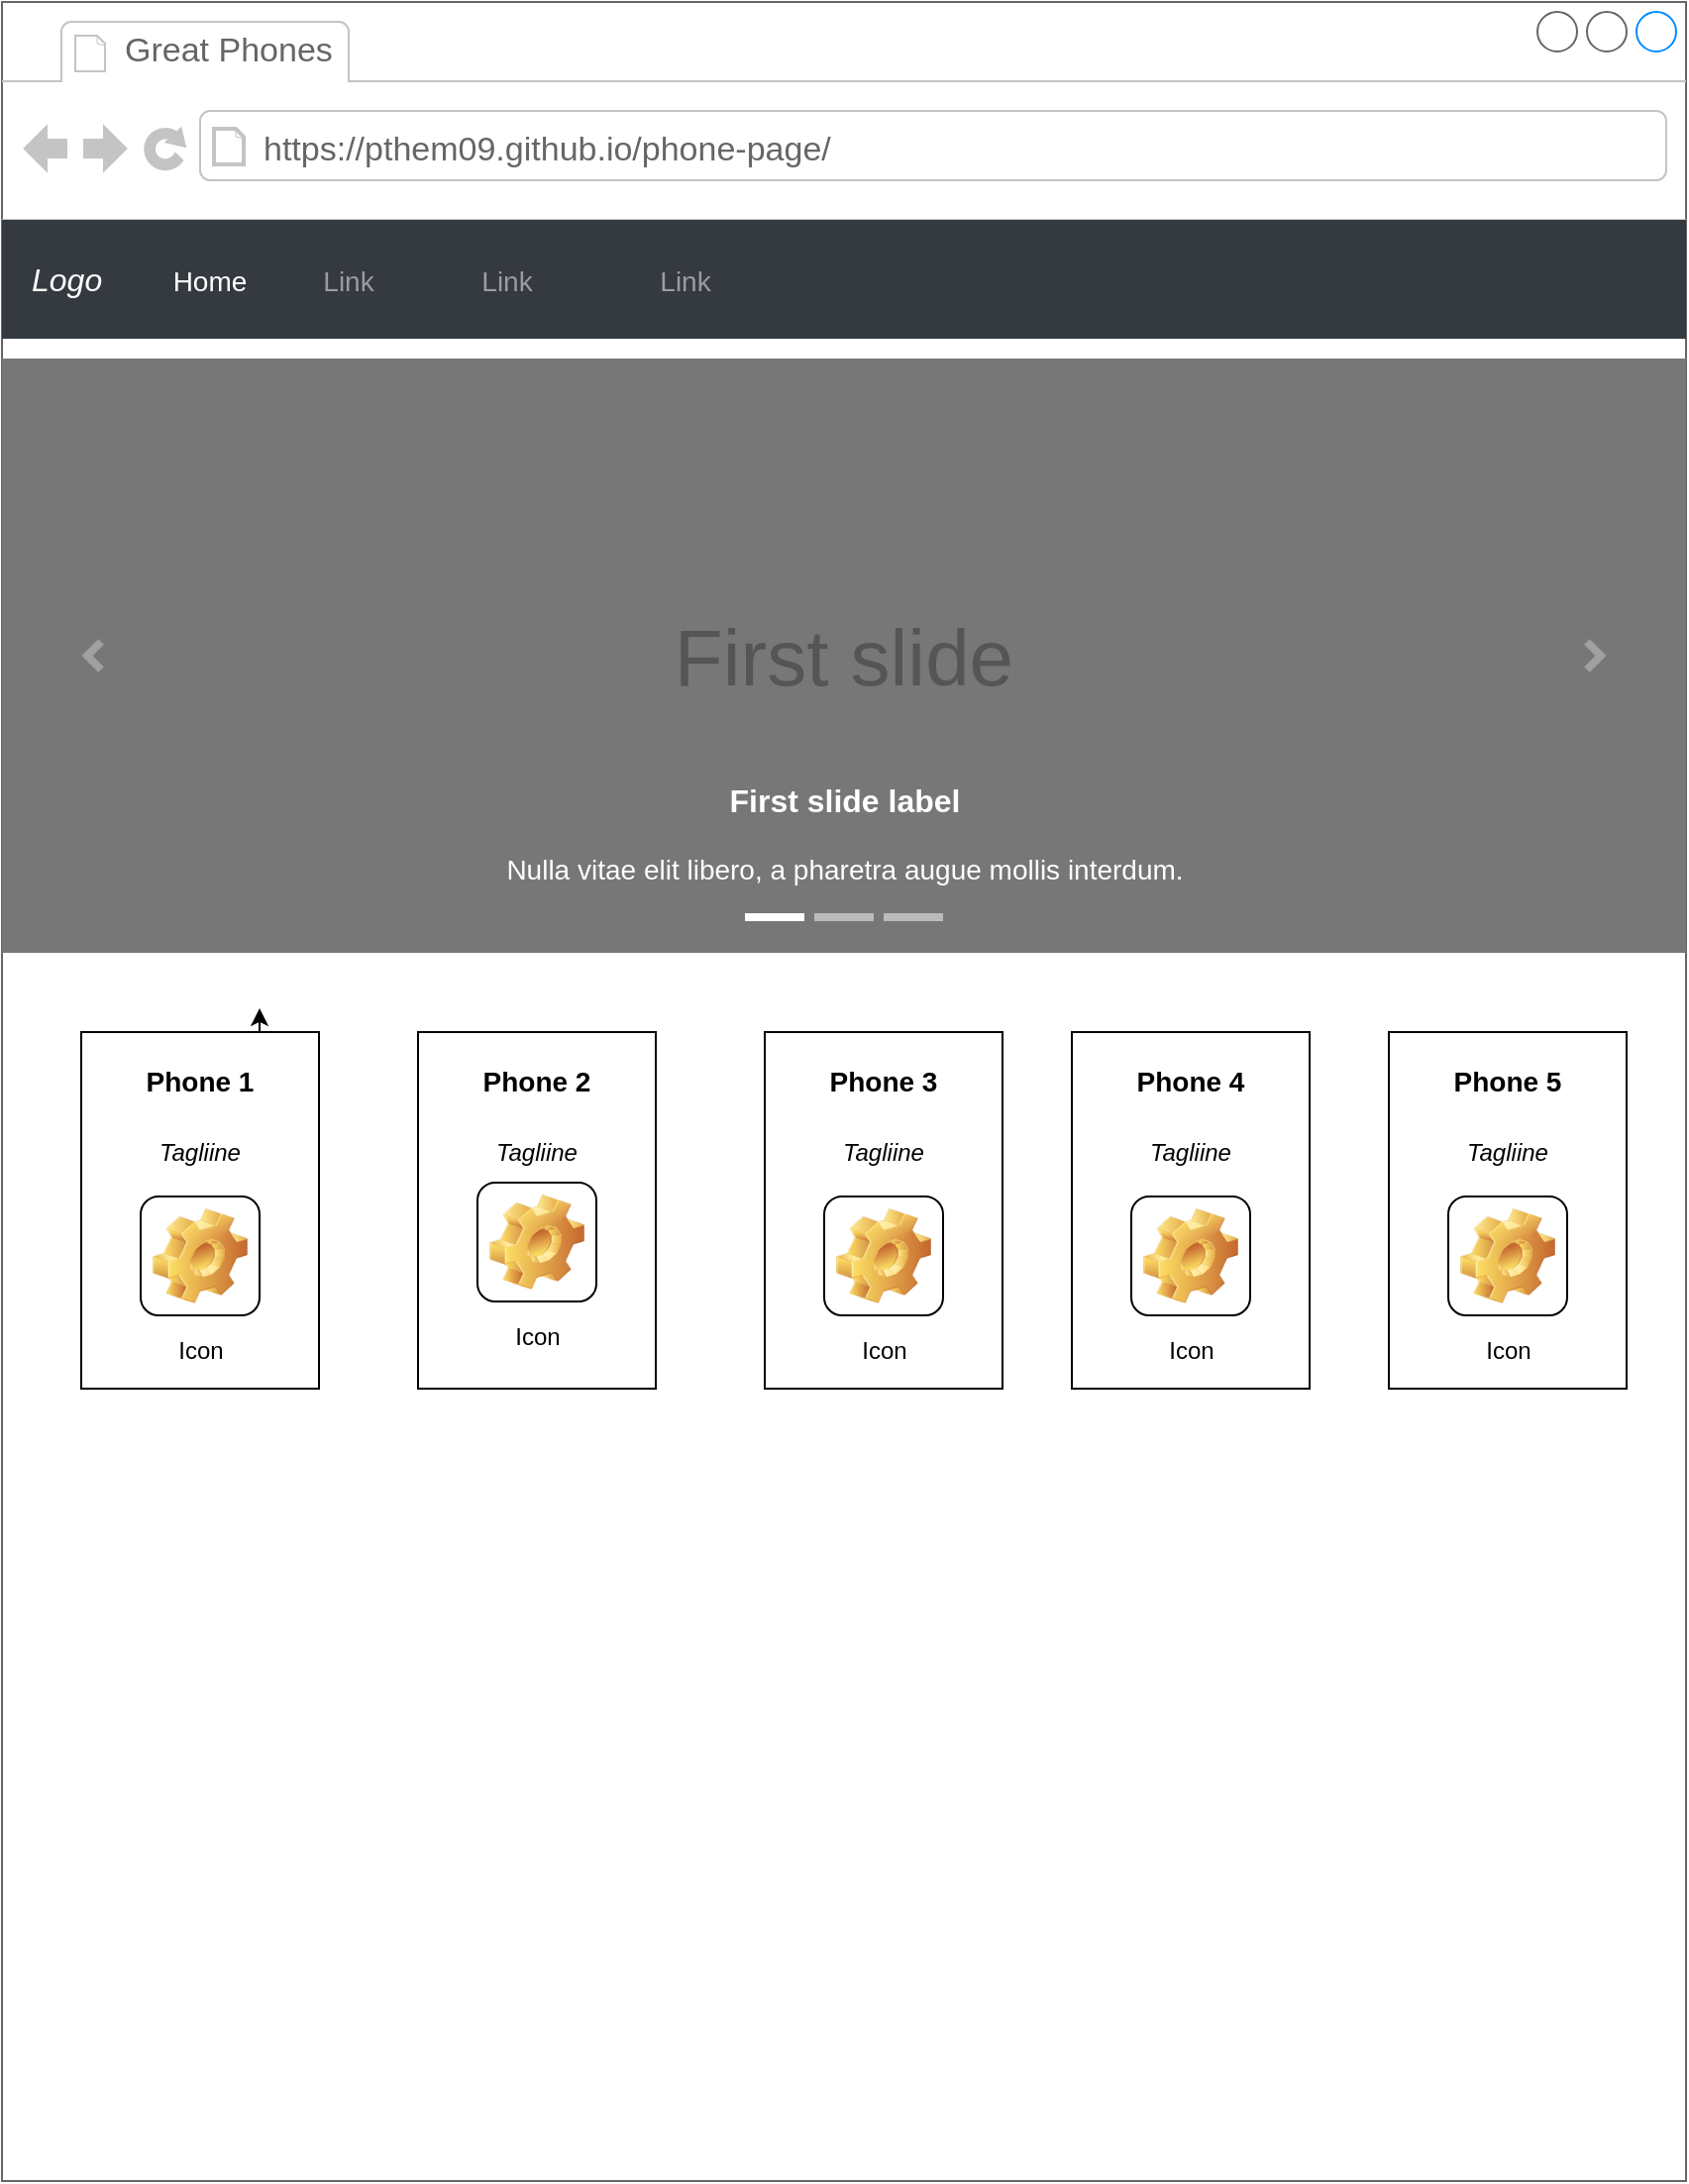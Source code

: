 <mxfile version="24.1.0" type="github">
  <diagram name="Page-1" id="dX_awtCxjfuAfy3DdkAb">
    <mxGraphModel dx="2229" dy="1864" grid="1" gridSize="10" guides="1" tooltips="1" connect="1" arrows="1" fold="1" page="1" pageScale="1" pageWidth="850" pageHeight="1100" math="0" shadow="0">
      <root>
        <mxCell id="0" />
        <mxCell id="1" parent="0" />
        <mxCell id="LIomclLp-HoN8wm7b3Z_-1" value="" style="strokeWidth=1;shadow=0;dashed=0;align=center;html=1;shape=mxgraph.mockup.containers.browserWindow;rSize=0;strokeColor=#666666;strokeColor2=#008cff;strokeColor3=#c4c4c4;mainText=,;recursiveResize=0;" vertex="1" parent="1">
          <mxGeometry x="-20" y="-65" width="850" height="1100" as="geometry" />
        </mxCell>
        <mxCell id="LIomclLp-HoN8wm7b3Z_-2" value="Great Phones" style="strokeWidth=1;shadow=0;dashed=0;align=center;html=1;shape=mxgraph.mockup.containers.anchor;fontSize=17;fontColor=#666666;align=left;whiteSpace=wrap;" vertex="1" parent="LIomclLp-HoN8wm7b3Z_-1">
          <mxGeometry x="60" y="12" width="110" height="26" as="geometry" />
        </mxCell>
        <mxCell id="LIomclLp-HoN8wm7b3Z_-3" value="https://pthem09.github.io/phone-page/" style="strokeWidth=1;shadow=0;dashed=0;align=center;html=1;shape=mxgraph.mockup.containers.anchor;rSize=0;fontSize=17;fontColor=#666666;align=left;" vertex="1" parent="LIomclLp-HoN8wm7b3Z_-1">
          <mxGeometry x="130" y="60" width="310" height="30" as="geometry" />
        </mxCell>
        <mxCell id="LIomclLp-HoN8wm7b3Z_-4" value="&lt;i&gt;Logo&lt;/i&gt;" style="html=1;shadow=0;dashed=0;fillColor=#343A40;strokeColor=none;fontSize=16;fontColor=#ffffff;align=left;spacing=15;" vertex="1" parent="LIomclLp-HoN8wm7b3Z_-1">
          <mxGeometry y="110" width="850" height="60" as="geometry" />
        </mxCell>
        <mxCell id="LIomclLp-HoN8wm7b3Z_-5" value="Home" style="fillColor=none;strokeColor=none;fontSize=14;fontColor=#ffffff;align=center;" vertex="1" parent="LIomclLp-HoN8wm7b3Z_-4">
          <mxGeometry width="70" height="40" relative="1" as="geometry">
            <mxPoint x="70" y="10" as="offset" />
          </mxGeometry>
        </mxCell>
        <mxCell id="LIomclLp-HoN8wm7b3Z_-6" value="Link" style="fillColor=none;strokeColor=none;fontSize=14;fontColor=#9A9DA0;align=center;" vertex="1" parent="LIomclLp-HoN8wm7b3Z_-4">
          <mxGeometry width="70" height="40" relative="1" as="geometry">
            <mxPoint x="140" y="10" as="offset" />
          </mxGeometry>
        </mxCell>
        <mxCell id="LIomclLp-HoN8wm7b3Z_-14" value="Link" style="fillColor=none;strokeColor=none;fontSize=14;fontColor=#9A9DA0;align=center;" vertex="1" parent="LIomclLp-HoN8wm7b3Z_-4">
          <mxGeometry x="220" y="10" width="70" height="40" as="geometry" />
        </mxCell>
        <mxCell id="LIomclLp-HoN8wm7b3Z_-15" value="Link" style="fillColor=none;strokeColor=none;fontSize=14;fontColor=#9A9DA0;align=center;" vertex="1" parent="LIomclLp-HoN8wm7b3Z_-4">
          <mxGeometry x="310" y="10" width="70" height="40" as="geometry" />
        </mxCell>
        <mxCell id="LIomclLp-HoN8wm7b3Z_-25" value="First slide" style="html=1;shadow=0;dashed=0;strokeColor=none;strokeWidth=1;fillColor=#777777;fontColor=#555555;whiteSpace=wrap;align=center;verticalAlign=middle;fontStyle=0;fontSize=40;" vertex="1" parent="LIomclLp-HoN8wm7b3Z_-1">
          <mxGeometry y="180" width="850" height="300" as="geometry" />
        </mxCell>
        <mxCell id="LIomclLp-HoN8wm7b3Z_-26" value="" style="html=1;verticalLabelPosition=bottom;labelBackgroundColor=#ffffff;verticalAlign=top;shadow=0;dashed=0;strokeWidth=4;shape=mxgraph.ios7.misc.more;strokeColor=#a0a0a0;" vertex="1" parent="LIomclLp-HoN8wm7b3Z_-25">
          <mxGeometry x="1" y="0.5" width="7" height="14" relative="1" as="geometry">
            <mxPoint x="-50" y="-7" as="offset" />
          </mxGeometry>
        </mxCell>
        <mxCell id="LIomclLp-HoN8wm7b3Z_-27" value="" style="flipH=1;html=1;verticalLabelPosition=bottom;labelBackgroundColor=#ffffff;verticalAlign=top;shadow=0;dashed=0;strokeWidth=4;shape=mxgraph.ios7.misc.more;strokeColor=#a0a0a0;" vertex="1" parent="LIomclLp-HoN8wm7b3Z_-25">
          <mxGeometry y="0.5" width="7" height="14" relative="1" as="geometry">
            <mxPoint x="43" y="-7" as="offset" />
          </mxGeometry>
        </mxCell>
        <mxCell id="LIomclLp-HoN8wm7b3Z_-28" value="" style="html=1;shadow=0;strokeColor=none;fillColor=#ffffff;" vertex="1" parent="LIomclLp-HoN8wm7b3Z_-25">
          <mxGeometry x="0.5" y="1" width="30" height="4" relative="1" as="geometry">
            <mxPoint x="-50" y="-20" as="offset" />
          </mxGeometry>
        </mxCell>
        <mxCell id="LIomclLp-HoN8wm7b3Z_-29" value="" style="html=1;shadow=0;strokeColor=none;fillColor=#BBBBBB;" vertex="1" parent="LIomclLp-HoN8wm7b3Z_-25">
          <mxGeometry x="0.5" y="1" width="30" height="4" relative="1" as="geometry">
            <mxPoint x="-15" y="-20" as="offset" />
          </mxGeometry>
        </mxCell>
        <mxCell id="LIomclLp-HoN8wm7b3Z_-30" value="" style="html=1;shadow=0;strokeColor=none;fillColor=#BBBBBB;" vertex="1" parent="LIomclLp-HoN8wm7b3Z_-25">
          <mxGeometry x="0.5" y="1" width="30" height="4" relative="1" as="geometry">
            <mxPoint x="20" y="-20" as="offset" />
          </mxGeometry>
        </mxCell>
        <mxCell id="LIomclLp-HoN8wm7b3Z_-31" value="&lt;font style=&quot;font-size: 16px&quot;&gt;&lt;b&gt;First slide label&lt;/b&gt;&lt;/font&gt;&lt;br style=&quot;font-size: 14px&quot;&gt;&lt;br style=&quot;font-size: 14px&quot;&gt;Nulla vitae elit libero, a pharetra augue mollis interdum." style="html=1;shadow=0;strokeColor=none;fillColor=none;resizeWidth=1;fontColor=#FFFFFF;fontSize=14;" vertex="1" parent="LIomclLp-HoN8wm7b3Z_-25">
          <mxGeometry y="1" width="850" height="60" relative="1" as="geometry">
            <mxPoint y="-90" as="offset" />
          </mxGeometry>
        </mxCell>
        <mxCell id="LIomclLp-HoN8wm7b3Z_-32" value="" style="rounded=0;whiteSpace=wrap;html=1;" vertex="1" parent="LIomclLp-HoN8wm7b3Z_-1">
          <mxGeometry x="40" y="520" width="120" height="180" as="geometry" />
        </mxCell>
        <mxCell id="LIomclLp-HoN8wm7b3Z_-33" value="Phone 1" style="text;html=1;align=center;verticalAlign=middle;whiteSpace=wrap;rounded=0;fontStyle=1;fontSize=14;" vertex="1" parent="LIomclLp-HoN8wm7b3Z_-1">
          <mxGeometry x="70" y="530" width="60" height="30" as="geometry" />
        </mxCell>
        <mxCell id="LIomclLp-HoN8wm7b3Z_-34" value="Tagliine" style="text;html=1;align=center;verticalAlign=middle;whiteSpace=wrap;rounded=0;fontStyle=2" vertex="1" parent="LIomclLp-HoN8wm7b3Z_-1">
          <mxGeometry x="70" y="566" width="60" height="30" as="geometry" />
        </mxCell>
        <mxCell id="LIomclLp-HoN8wm7b3Z_-35" style="edgeStyle=orthogonalEdgeStyle;rounded=0;orthogonalLoop=1;jettySize=auto;html=1;exitX=0.75;exitY=0;exitDx=0;exitDy=0;entryX=0.75;entryY=-0.067;entryDx=0;entryDy=0;entryPerimeter=0;" edge="1" parent="LIomclLp-HoN8wm7b3Z_-1" source="LIomclLp-HoN8wm7b3Z_-32" target="LIomclLp-HoN8wm7b3Z_-32">
          <mxGeometry relative="1" as="geometry" />
        </mxCell>
        <mxCell id="LIomclLp-HoN8wm7b3Z_-39" value="" style="rounded=0;whiteSpace=wrap;html=1;" vertex="1" parent="LIomclLp-HoN8wm7b3Z_-1">
          <mxGeometry x="210" y="520" width="120" height="180" as="geometry" />
        </mxCell>
        <mxCell id="LIomclLp-HoN8wm7b3Z_-40" value="Phone 2" style="text;html=1;align=center;verticalAlign=middle;whiteSpace=wrap;rounded=0;fontStyle=1;fontSize=14;" vertex="1" parent="LIomclLp-HoN8wm7b3Z_-1">
          <mxGeometry x="240" y="530" width="60" height="30" as="geometry" />
        </mxCell>
        <mxCell id="LIomclLp-HoN8wm7b3Z_-41" value="Tagliine" style="text;html=1;align=center;verticalAlign=middle;whiteSpace=wrap;rounded=0;fontStyle=2" vertex="1" parent="LIomclLp-HoN8wm7b3Z_-1">
          <mxGeometry x="240" y="566" width="60" height="30" as="geometry" />
        </mxCell>
        <mxCell id="LIomclLp-HoN8wm7b3Z_-48" value="" style="rounded=0;whiteSpace=wrap;html=1;" vertex="1" parent="LIomclLp-HoN8wm7b3Z_-1">
          <mxGeometry x="385" y="520" width="120" height="180" as="geometry" />
        </mxCell>
        <mxCell id="LIomclLp-HoN8wm7b3Z_-49" value="Phone 3" style="text;html=1;align=center;verticalAlign=middle;whiteSpace=wrap;rounded=0;fontStyle=1;fontSize=14;" vertex="1" parent="LIomclLp-HoN8wm7b3Z_-1">
          <mxGeometry x="415" y="530" width="60" height="30" as="geometry" />
        </mxCell>
        <mxCell id="LIomclLp-HoN8wm7b3Z_-50" value="Tagliine" style="text;html=1;align=center;verticalAlign=middle;whiteSpace=wrap;rounded=0;fontStyle=2" vertex="1" parent="LIomclLp-HoN8wm7b3Z_-1">
          <mxGeometry x="415" y="566" width="60" height="30" as="geometry" />
        </mxCell>
        <mxCell id="LIomclLp-HoN8wm7b3Z_-51" value="" style="rounded=0;whiteSpace=wrap;html=1;" vertex="1" parent="LIomclLp-HoN8wm7b3Z_-1">
          <mxGeometry x="540" y="520" width="120" height="180" as="geometry" />
        </mxCell>
        <mxCell id="LIomclLp-HoN8wm7b3Z_-52" value="Phone 4" style="text;html=1;align=center;verticalAlign=middle;whiteSpace=wrap;rounded=0;fontStyle=1;fontSize=14;" vertex="1" parent="LIomclLp-HoN8wm7b3Z_-1">
          <mxGeometry x="570" y="530" width="60" height="30" as="geometry" />
        </mxCell>
        <mxCell id="LIomclLp-HoN8wm7b3Z_-53" value="Tagliine" style="text;html=1;align=center;verticalAlign=middle;whiteSpace=wrap;rounded=0;fontStyle=2" vertex="1" parent="LIomclLp-HoN8wm7b3Z_-1">
          <mxGeometry x="570" y="566" width="60" height="30" as="geometry" />
        </mxCell>
        <mxCell id="LIomclLp-HoN8wm7b3Z_-54" value="" style="rounded=0;whiteSpace=wrap;html=1;" vertex="1" parent="LIomclLp-HoN8wm7b3Z_-1">
          <mxGeometry x="700" y="520" width="120" height="180" as="geometry" />
        </mxCell>
        <mxCell id="LIomclLp-HoN8wm7b3Z_-55" value="Phone 5" style="text;html=1;align=center;verticalAlign=middle;whiteSpace=wrap;rounded=0;fontStyle=1;fontSize=14;" vertex="1" parent="LIomclLp-HoN8wm7b3Z_-1">
          <mxGeometry x="730" y="530" width="60" height="30" as="geometry" />
        </mxCell>
        <mxCell id="LIomclLp-HoN8wm7b3Z_-56" value="Tagliine" style="text;html=1;align=center;verticalAlign=middle;whiteSpace=wrap;rounded=0;fontStyle=2" vertex="1" parent="LIomclLp-HoN8wm7b3Z_-1">
          <mxGeometry x="730" y="566" width="60" height="30" as="geometry" />
        </mxCell>
        <mxCell id="LIomclLp-HoN8wm7b3Z_-57" value="Icon" style="icon;html=1;image=img/clipart/Gear_128x128.png" vertex="1" parent="LIomclLp-HoN8wm7b3Z_-1">
          <mxGeometry x="70" y="603" width="60" height="60" as="geometry" />
        </mxCell>
        <mxCell id="LIomclLp-HoN8wm7b3Z_-60" value="Icon" style="icon;html=1;image=img/clipart/Gear_128x128.png" vertex="1" parent="LIomclLp-HoN8wm7b3Z_-1">
          <mxGeometry x="240" y="596" width="60" height="60" as="geometry" />
        </mxCell>
        <mxCell id="LIomclLp-HoN8wm7b3Z_-61" value="Icon" style="icon;html=1;image=img/clipart/Gear_128x128.png" vertex="1" parent="LIomclLp-HoN8wm7b3Z_-1">
          <mxGeometry x="415" y="603" width="60" height="60" as="geometry" />
        </mxCell>
        <mxCell id="LIomclLp-HoN8wm7b3Z_-62" value="Icon" style="icon;html=1;image=img/clipart/Gear_128x128.png" vertex="1" parent="LIomclLp-HoN8wm7b3Z_-1">
          <mxGeometry x="570" y="603" width="60" height="60" as="geometry" />
        </mxCell>
        <mxCell id="LIomclLp-HoN8wm7b3Z_-63" value="Icon" style="icon;html=1;image=img/clipart/Gear_128x128.png" vertex="1" parent="LIomclLp-HoN8wm7b3Z_-1">
          <mxGeometry x="730" y="603" width="60" height="60" as="geometry" />
        </mxCell>
      </root>
    </mxGraphModel>
  </diagram>
</mxfile>
